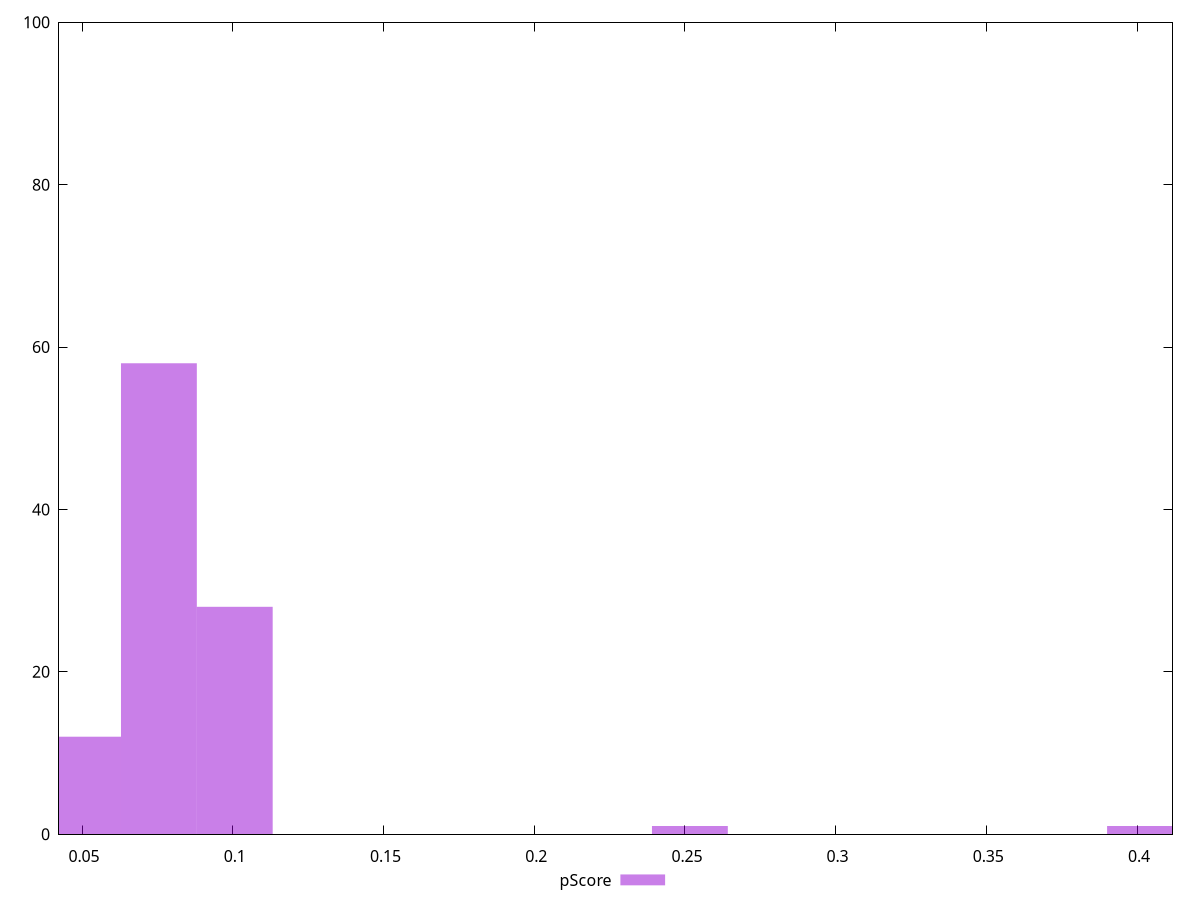 reset

$pScore <<EOF
0.25165499957392345 1
0.10066199982956937 28
0.05033099991478469 12
0.07549649987217703 58
0.4026479993182775 1
EOF

set key outside below
set boxwidth 0.025165499957392343
set xrange [0.04235294117647059:0.4117647058823529]
set yrange [0:100]
set trange [0:100]
set style fill transparent solid 0.5 noborder
set terminal svg size 640, 490 enhanced background rgb 'white'
set output "report_00008_2021-01-22T20:58:29.167/unused-javascript/samples/pages/pScore/histogram.svg"

plot $pScore title "pScore" with boxes

reset
